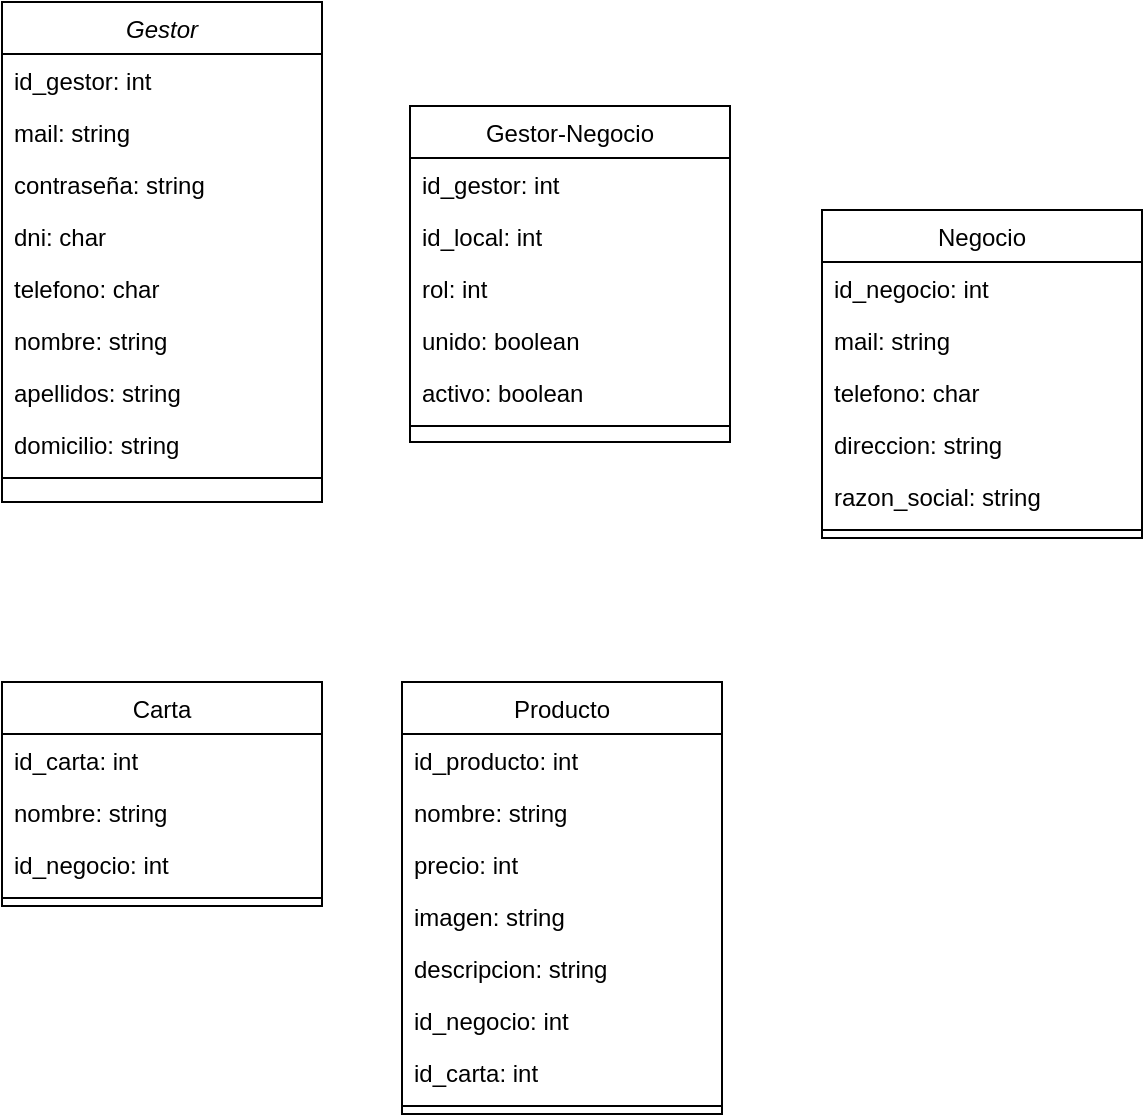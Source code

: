 <mxfile version="20.5.1" type="github" pages="2">
  <diagram id="C5RBs43oDa-KdzZeNtuy" name="Page-1">
    <mxGraphModel dx="528" dy="529" grid="1" gridSize="10" guides="1" tooltips="1" connect="1" arrows="1" fold="1" page="1" pageScale="1" pageWidth="827" pageHeight="1169" math="0" shadow="0">
      <root>
        <mxCell id="WIyWlLk6GJQsqaUBKTNV-0" />
        <mxCell id="WIyWlLk6GJQsqaUBKTNV-1" parent="WIyWlLk6GJQsqaUBKTNV-0" />
        <mxCell id="zkfFHV4jXpPFQw0GAbJ--0" value="Gestor" style="swimlane;fontStyle=2;align=center;verticalAlign=top;childLayout=stackLayout;horizontal=1;startSize=26;horizontalStack=0;resizeParent=1;resizeLast=0;collapsible=1;marginBottom=0;rounded=0;shadow=0;strokeWidth=1;" parent="WIyWlLk6GJQsqaUBKTNV-1" vertex="1">
          <mxGeometry x="130" y="20" width="160" height="250" as="geometry">
            <mxRectangle x="230" y="140" width="160" height="26" as="alternateBounds" />
          </mxGeometry>
        </mxCell>
        <mxCell id="zkfFHV4jXpPFQw0GAbJ--1" value="id_gestor: int" style="text;align=left;verticalAlign=top;spacingLeft=4;spacingRight=4;overflow=hidden;rotatable=0;points=[[0,0.5],[1,0.5]];portConstraint=eastwest;" parent="zkfFHV4jXpPFQw0GAbJ--0" vertex="1">
          <mxGeometry y="26" width="160" height="26" as="geometry" />
        </mxCell>
        <mxCell id="zkfFHV4jXpPFQw0GAbJ--2" value="mail: string" style="text;align=left;verticalAlign=top;spacingLeft=4;spacingRight=4;overflow=hidden;rotatable=0;points=[[0,0.5],[1,0.5]];portConstraint=eastwest;rounded=0;shadow=0;html=0;" parent="zkfFHV4jXpPFQw0GAbJ--0" vertex="1">
          <mxGeometry y="52" width="160" height="26" as="geometry" />
        </mxCell>
        <mxCell id="zkfFHV4jXpPFQw0GAbJ--3" value="contraseña: string" style="text;align=left;verticalAlign=top;spacingLeft=4;spacingRight=4;overflow=hidden;rotatable=0;points=[[0,0.5],[1,0.5]];portConstraint=eastwest;rounded=0;shadow=0;html=0;" parent="zkfFHV4jXpPFQw0GAbJ--0" vertex="1">
          <mxGeometry y="78" width="160" height="26" as="geometry" />
        </mxCell>
        <mxCell id="EHz_BCh6bOx0KX-dO0QY-0" value="dni: char" style="text;align=left;verticalAlign=top;spacingLeft=4;spacingRight=4;overflow=hidden;rotatable=0;points=[[0,0.5],[1,0.5]];portConstraint=eastwest;rounded=0;shadow=0;html=0;" parent="zkfFHV4jXpPFQw0GAbJ--0" vertex="1">
          <mxGeometry y="104" width="160" height="26" as="geometry" />
        </mxCell>
        <mxCell id="EHz_BCh6bOx0KX-dO0QY-1" value="telefono: char" style="text;align=left;verticalAlign=top;spacingLeft=4;spacingRight=4;overflow=hidden;rotatable=0;points=[[0,0.5],[1,0.5]];portConstraint=eastwest;rounded=0;shadow=0;html=0;" parent="zkfFHV4jXpPFQw0GAbJ--0" vertex="1">
          <mxGeometry y="130" width="160" height="26" as="geometry" />
        </mxCell>
        <mxCell id="EHz_BCh6bOx0KX-dO0QY-2" value="nombre: string" style="text;align=left;verticalAlign=top;spacingLeft=4;spacingRight=4;overflow=hidden;rotatable=0;points=[[0,0.5],[1,0.5]];portConstraint=eastwest;rounded=0;shadow=0;html=0;" parent="zkfFHV4jXpPFQw0GAbJ--0" vertex="1">
          <mxGeometry y="156" width="160" height="26" as="geometry" />
        </mxCell>
        <mxCell id="a2gXJoLD6Bzb9gHIO-nj-0" value="apellidos: string" style="text;align=left;verticalAlign=top;spacingLeft=4;spacingRight=4;overflow=hidden;rotatable=0;points=[[0,0.5],[1,0.5]];portConstraint=eastwest;rounded=0;shadow=0;html=0;" parent="zkfFHV4jXpPFQw0GAbJ--0" vertex="1">
          <mxGeometry y="182" width="160" height="26" as="geometry" />
        </mxCell>
        <mxCell id="EHz_BCh6bOx0KX-dO0QY-3" value="domicilio: string" style="text;align=left;verticalAlign=top;spacingLeft=4;spacingRight=4;overflow=hidden;rotatable=0;points=[[0,0.5],[1,0.5]];portConstraint=eastwest;rounded=0;shadow=0;html=0;" parent="zkfFHV4jXpPFQw0GAbJ--0" vertex="1">
          <mxGeometry y="208" width="160" height="26" as="geometry" />
        </mxCell>
        <mxCell id="zkfFHV4jXpPFQw0GAbJ--4" value="" style="line;html=1;strokeWidth=1;align=left;verticalAlign=middle;spacingTop=-1;spacingLeft=3;spacingRight=3;rotatable=0;labelPosition=right;points=[];portConstraint=eastwest;" parent="zkfFHV4jXpPFQw0GAbJ--0" vertex="1">
          <mxGeometry y="234" width="160" height="8" as="geometry" />
        </mxCell>
        <mxCell id="zkfFHV4jXpPFQw0GAbJ--6" value="Carta" style="swimlane;fontStyle=0;align=center;verticalAlign=top;childLayout=stackLayout;horizontal=1;startSize=26;horizontalStack=0;resizeParent=1;resizeLast=0;collapsible=1;marginBottom=0;rounded=0;shadow=0;strokeWidth=1;" parent="WIyWlLk6GJQsqaUBKTNV-1" vertex="1">
          <mxGeometry x="130" y="360" width="160" height="112" as="geometry">
            <mxRectangle x="130" y="380" width="160" height="26" as="alternateBounds" />
          </mxGeometry>
        </mxCell>
        <mxCell id="zkfFHV4jXpPFQw0GAbJ--7" value="id_carta: int" style="text;align=left;verticalAlign=top;spacingLeft=4;spacingRight=4;overflow=hidden;rotatable=0;points=[[0,0.5],[1,0.5]];portConstraint=eastwest;" parent="zkfFHV4jXpPFQw0GAbJ--6" vertex="1">
          <mxGeometry y="26" width="160" height="26" as="geometry" />
        </mxCell>
        <mxCell id="zkfFHV4jXpPFQw0GAbJ--8" value="nombre: string" style="text;align=left;verticalAlign=top;spacingLeft=4;spacingRight=4;overflow=hidden;rotatable=0;points=[[0,0.5],[1,0.5]];portConstraint=eastwest;rounded=0;shadow=0;html=0;" parent="zkfFHV4jXpPFQw0GAbJ--6" vertex="1">
          <mxGeometry y="52" width="160" height="26" as="geometry" />
        </mxCell>
        <mxCell id="a2gXJoLD6Bzb9gHIO-nj-10" value="id_negocio: int" style="text;align=left;verticalAlign=top;spacingLeft=4;spacingRight=4;overflow=hidden;rotatable=0;points=[[0,0.5],[1,0.5]];portConstraint=eastwest;rounded=0;shadow=0;html=0;" parent="zkfFHV4jXpPFQw0GAbJ--6" vertex="1">
          <mxGeometry y="78" width="160" height="26" as="geometry" />
        </mxCell>
        <mxCell id="zkfFHV4jXpPFQw0GAbJ--9" value="" style="line;html=1;strokeWidth=1;align=left;verticalAlign=middle;spacingTop=-1;spacingLeft=3;spacingRight=3;rotatable=0;labelPosition=right;points=[];portConstraint=eastwest;" parent="zkfFHV4jXpPFQw0GAbJ--6" vertex="1">
          <mxGeometry y="104" width="160" height="8" as="geometry" />
        </mxCell>
        <mxCell id="zkfFHV4jXpPFQw0GAbJ--13" value="Negocio" style="swimlane;fontStyle=0;align=center;verticalAlign=top;childLayout=stackLayout;horizontal=1;startSize=26;horizontalStack=0;resizeParent=1;resizeLast=0;collapsible=1;marginBottom=0;rounded=0;shadow=0;strokeWidth=1;" parent="WIyWlLk6GJQsqaUBKTNV-1" vertex="1">
          <mxGeometry x="540" y="124" width="160" height="164" as="geometry">
            <mxRectangle x="340" y="380" width="170" height="26" as="alternateBounds" />
          </mxGeometry>
        </mxCell>
        <mxCell id="EHz_BCh6bOx0KX-dO0QY-6" value="id_negocio: int" style="text;align=left;verticalAlign=top;spacingLeft=4;spacingRight=4;overflow=hidden;rotatable=0;points=[[0,0.5],[1,0.5]];portConstraint=eastwest;" parent="zkfFHV4jXpPFQw0GAbJ--13" vertex="1">
          <mxGeometry y="26" width="160" height="26" as="geometry" />
        </mxCell>
        <mxCell id="zkfFHV4jXpPFQw0GAbJ--14" value="mail: string" style="text;align=left;verticalAlign=top;spacingLeft=4;spacingRight=4;overflow=hidden;rotatable=0;points=[[0,0.5],[1,0.5]];portConstraint=eastwest;" parent="zkfFHV4jXpPFQw0GAbJ--13" vertex="1">
          <mxGeometry y="52" width="160" height="26" as="geometry" />
        </mxCell>
        <mxCell id="EHz_BCh6bOx0KX-dO0QY-5" value="telefono: char" style="text;align=left;verticalAlign=top;spacingLeft=4;spacingRight=4;overflow=hidden;rotatable=0;points=[[0,0.5],[1,0.5]];portConstraint=eastwest;" parent="zkfFHV4jXpPFQw0GAbJ--13" vertex="1">
          <mxGeometry y="78" width="160" height="26" as="geometry" />
        </mxCell>
        <mxCell id="a2gXJoLD6Bzb9gHIO-nj-15" value="direccion: string" style="text;align=left;verticalAlign=top;spacingLeft=4;spacingRight=4;overflow=hidden;rotatable=0;points=[[0,0.5],[1,0.5]];portConstraint=eastwest;" parent="zkfFHV4jXpPFQw0GAbJ--13" vertex="1">
          <mxGeometry y="104" width="160" height="26" as="geometry" />
        </mxCell>
        <mxCell id="a2gXJoLD6Bzb9gHIO-nj-16" value="razon_social: string" style="text;align=left;verticalAlign=top;spacingLeft=4;spacingRight=4;overflow=hidden;rotatable=0;points=[[0,0.5],[1,0.5]];portConstraint=eastwest;" parent="zkfFHV4jXpPFQw0GAbJ--13" vertex="1">
          <mxGeometry y="130" width="160" height="26" as="geometry" />
        </mxCell>
        <mxCell id="zkfFHV4jXpPFQw0GAbJ--15" value="" style="line;html=1;strokeWidth=1;align=left;verticalAlign=middle;spacingTop=-1;spacingLeft=3;spacingRight=3;rotatable=0;labelPosition=right;points=[];portConstraint=eastwest;" parent="zkfFHV4jXpPFQw0GAbJ--13" vertex="1">
          <mxGeometry y="156" width="160" height="8" as="geometry" />
        </mxCell>
        <mxCell id="zkfFHV4jXpPFQw0GAbJ--17" value="Gestor-Negocio" style="swimlane;fontStyle=0;align=center;verticalAlign=top;childLayout=stackLayout;horizontal=1;startSize=26;horizontalStack=0;resizeParent=1;resizeLast=0;collapsible=1;marginBottom=0;rounded=0;shadow=0;strokeWidth=1;" parent="WIyWlLk6GJQsqaUBKTNV-1" vertex="1">
          <mxGeometry x="334" y="72" width="160" height="168" as="geometry">
            <mxRectangle x="550" y="140" width="160" height="26" as="alternateBounds" />
          </mxGeometry>
        </mxCell>
        <mxCell id="zkfFHV4jXpPFQw0GAbJ--18" value="id_gestor: int" style="text;align=left;verticalAlign=top;spacingLeft=4;spacingRight=4;overflow=hidden;rotatable=0;points=[[0,0.5],[1,0.5]];portConstraint=eastwest;" parent="zkfFHV4jXpPFQw0GAbJ--17" vertex="1">
          <mxGeometry y="26" width="160" height="26" as="geometry" />
        </mxCell>
        <mxCell id="zkfFHV4jXpPFQw0GAbJ--19" value="id_local: int" style="text;align=left;verticalAlign=top;spacingLeft=4;spacingRight=4;overflow=hidden;rotatable=0;points=[[0,0.5],[1,0.5]];portConstraint=eastwest;rounded=0;shadow=0;html=0;" parent="zkfFHV4jXpPFQw0GAbJ--17" vertex="1">
          <mxGeometry y="52" width="160" height="26" as="geometry" />
        </mxCell>
        <mxCell id="zkfFHV4jXpPFQw0GAbJ--20" value="rol: int" style="text;align=left;verticalAlign=top;spacingLeft=4;spacingRight=4;overflow=hidden;rotatable=0;points=[[0,0.5],[1,0.5]];portConstraint=eastwest;rounded=0;shadow=0;html=0;" parent="zkfFHV4jXpPFQw0GAbJ--17" vertex="1">
          <mxGeometry y="78" width="160" height="26" as="geometry" />
        </mxCell>
        <mxCell id="zkfFHV4jXpPFQw0GAbJ--21" value="unido: boolean" style="text;align=left;verticalAlign=top;spacingLeft=4;spacingRight=4;overflow=hidden;rotatable=0;points=[[0,0.5],[1,0.5]];portConstraint=eastwest;rounded=0;shadow=0;html=0;" parent="zkfFHV4jXpPFQw0GAbJ--17" vertex="1">
          <mxGeometry y="104" width="160" height="26" as="geometry" />
        </mxCell>
        <mxCell id="EHz_BCh6bOx0KX-dO0QY-8" value="activo: boolean" style="text;align=left;verticalAlign=top;spacingLeft=4;spacingRight=4;overflow=hidden;rotatable=0;points=[[0,0.5],[1,0.5]];portConstraint=eastwest;rounded=0;shadow=0;html=0;" parent="zkfFHV4jXpPFQw0GAbJ--17" vertex="1">
          <mxGeometry y="130" width="160" height="26" as="geometry" />
        </mxCell>
        <mxCell id="zkfFHV4jXpPFQw0GAbJ--23" value="" style="line;html=1;strokeWidth=1;align=left;verticalAlign=middle;spacingTop=-1;spacingLeft=3;spacingRight=3;rotatable=0;labelPosition=right;points=[];portConstraint=eastwest;" parent="zkfFHV4jXpPFQw0GAbJ--17" vertex="1">
          <mxGeometry y="156" width="160" height="8" as="geometry" />
        </mxCell>
        <mxCell id="a2gXJoLD6Bzb9gHIO-nj-1" value="Producto" style="swimlane;fontStyle=0;align=center;verticalAlign=top;childLayout=stackLayout;horizontal=1;startSize=26;horizontalStack=0;resizeParent=1;resizeLast=0;collapsible=1;marginBottom=0;rounded=0;shadow=0;strokeWidth=1;" parent="WIyWlLk6GJQsqaUBKTNV-1" vertex="1">
          <mxGeometry x="330" y="360" width="160" height="216" as="geometry">
            <mxRectangle x="130" y="380" width="160" height="26" as="alternateBounds" />
          </mxGeometry>
        </mxCell>
        <mxCell id="a2gXJoLD6Bzb9gHIO-nj-2" value="id_producto: int" style="text;align=left;verticalAlign=top;spacingLeft=4;spacingRight=4;overflow=hidden;rotatable=0;points=[[0,0.5],[1,0.5]];portConstraint=eastwest;" parent="a2gXJoLD6Bzb9gHIO-nj-1" vertex="1">
          <mxGeometry y="26" width="160" height="26" as="geometry" />
        </mxCell>
        <mxCell id="a2gXJoLD6Bzb9gHIO-nj-3" value="nombre: string" style="text;align=left;verticalAlign=top;spacingLeft=4;spacingRight=4;overflow=hidden;rotatable=0;points=[[0,0.5],[1,0.5]];portConstraint=eastwest;rounded=0;shadow=0;html=0;" parent="a2gXJoLD6Bzb9gHIO-nj-1" vertex="1">
          <mxGeometry y="52" width="160" height="26" as="geometry" />
        </mxCell>
        <mxCell id="a2gXJoLD6Bzb9gHIO-nj-8" value="precio: int" style="text;align=left;verticalAlign=top;spacingLeft=4;spacingRight=4;overflow=hidden;rotatable=0;points=[[0,0.5],[1,0.5]];portConstraint=eastwest;rounded=0;shadow=0;html=0;" parent="a2gXJoLD6Bzb9gHIO-nj-1" vertex="1">
          <mxGeometry y="78" width="160" height="26" as="geometry" />
        </mxCell>
        <mxCell id="a2gXJoLD6Bzb9gHIO-nj-11" value="imagen: string" style="text;align=left;verticalAlign=top;spacingLeft=4;spacingRight=4;overflow=hidden;rotatable=0;points=[[0,0.5],[1,0.5]];portConstraint=eastwest;rounded=0;shadow=0;html=0;" parent="a2gXJoLD6Bzb9gHIO-nj-1" vertex="1">
          <mxGeometry y="104" width="160" height="26" as="geometry" />
        </mxCell>
        <mxCell id="a2gXJoLD6Bzb9gHIO-nj-12" value="descripcion: string" style="text;align=left;verticalAlign=top;spacingLeft=4;spacingRight=4;overflow=hidden;rotatable=0;points=[[0,0.5],[1,0.5]];portConstraint=eastwest;rounded=0;shadow=0;html=0;" parent="a2gXJoLD6Bzb9gHIO-nj-1" vertex="1">
          <mxGeometry y="130" width="160" height="26" as="geometry" />
        </mxCell>
        <mxCell id="a2gXJoLD6Bzb9gHIO-nj-7" value="id_negocio: int" style="text;align=left;verticalAlign=top;spacingLeft=4;spacingRight=4;overflow=hidden;rotatable=0;points=[[0,0.5],[1,0.5]];portConstraint=eastwest;rounded=0;shadow=0;html=0;" parent="a2gXJoLD6Bzb9gHIO-nj-1" vertex="1">
          <mxGeometry y="156" width="160" height="26" as="geometry" />
        </mxCell>
        <mxCell id="a2gXJoLD6Bzb9gHIO-nj-9" value="id_carta: int" style="text;align=left;verticalAlign=top;spacingLeft=4;spacingRight=4;overflow=hidden;rotatable=0;points=[[0,0.5],[1,0.5]];portConstraint=eastwest;rounded=0;shadow=0;html=0;" parent="a2gXJoLD6Bzb9gHIO-nj-1" vertex="1">
          <mxGeometry y="182" width="160" height="26" as="geometry" />
        </mxCell>
        <mxCell id="a2gXJoLD6Bzb9gHIO-nj-4" value="" style="line;html=1;strokeWidth=1;align=left;verticalAlign=middle;spacingTop=-1;spacingLeft=3;spacingRight=3;rotatable=0;labelPosition=right;points=[];portConstraint=eastwest;" parent="a2gXJoLD6Bzb9gHIO-nj-1" vertex="1">
          <mxGeometry y="208" width="160" height="8" as="geometry" />
        </mxCell>
      </root>
    </mxGraphModel>
  </diagram>
  <diagram name="diagrama-clases" id="8UljykzUixHWccmLOjHV">
    <mxGraphModel dx="2029" dy="980" grid="1" gridSize="10" guides="1" tooltips="1" connect="1" arrows="1" fold="1" page="1" pageScale="1" pageWidth="827" pageHeight="1169" math="0" shadow="0">
      <root>
        <mxCell id="aHF_wxy-nfuQHQiyWYiB-0" />
        <mxCell id="aHF_wxy-nfuQHQiyWYiB-1" parent="aHF_wxy-nfuQHQiyWYiB-0" />
        <mxCell id="aHF_wxy-nfuQHQiyWYiB-2" value="Gestor" style="swimlane;fontStyle=0;align=center;verticalAlign=top;childLayout=stackLayout;horizontal=1;startSize=26;horizontalStack=0;resizeParent=1;resizeLast=0;collapsible=1;marginBottom=0;rounded=0;shadow=0;strokeWidth=1;" vertex="1" parent="aHF_wxy-nfuQHQiyWYiB-1">
          <mxGeometry x="149" y="140" width="160" height="250" as="geometry">
            <mxRectangle x="230" y="140" width="160" height="26" as="alternateBounds" />
          </mxGeometry>
        </mxCell>
        <mxCell id="aHF_wxy-nfuQHQiyWYiB-3" value="id_gestor: int" style="text;align=left;verticalAlign=top;spacingLeft=4;spacingRight=4;overflow=hidden;rotatable=0;points=[[0,0.5],[1,0.5]];portConstraint=eastwest;" vertex="1" parent="aHF_wxy-nfuQHQiyWYiB-2">
          <mxGeometry y="26" width="160" height="26" as="geometry" />
        </mxCell>
        <mxCell id="aHF_wxy-nfuQHQiyWYiB-4" value="mail: string" style="text;align=left;verticalAlign=top;spacingLeft=4;spacingRight=4;overflow=hidden;rotatable=0;points=[[0,0.5],[1,0.5]];portConstraint=eastwest;rounded=0;shadow=0;html=0;" vertex="1" parent="aHF_wxy-nfuQHQiyWYiB-2">
          <mxGeometry y="52" width="160" height="26" as="geometry" />
        </mxCell>
        <mxCell id="aHF_wxy-nfuQHQiyWYiB-5" value="contraseña: string" style="text;align=left;verticalAlign=top;spacingLeft=4;spacingRight=4;overflow=hidden;rotatable=0;points=[[0,0.5],[1,0.5]];portConstraint=eastwest;rounded=0;shadow=0;html=0;" vertex="1" parent="aHF_wxy-nfuQHQiyWYiB-2">
          <mxGeometry y="78" width="160" height="26" as="geometry" />
        </mxCell>
        <mxCell id="aHF_wxy-nfuQHQiyWYiB-6" value="dni-cif: char" style="text;align=left;verticalAlign=top;spacingLeft=4;spacingRight=4;overflow=hidden;rotatable=0;points=[[0,0.5],[1,0.5]];portConstraint=eastwest;rounded=0;shadow=0;html=0;" vertex="1" parent="aHF_wxy-nfuQHQiyWYiB-2">
          <mxGeometry y="104" width="160" height="26" as="geometry" />
        </mxCell>
        <mxCell id="aHF_wxy-nfuQHQiyWYiB-7" value="telefono: char" style="text;align=left;verticalAlign=top;spacingLeft=4;spacingRight=4;overflow=hidden;rotatable=0;points=[[0,0.5],[1,0.5]];portConstraint=eastwest;rounded=0;shadow=0;html=0;" vertex="1" parent="aHF_wxy-nfuQHQiyWYiB-2">
          <mxGeometry y="130" width="160" height="26" as="geometry" />
        </mxCell>
        <mxCell id="aHF_wxy-nfuQHQiyWYiB-8" value="nombre: string" style="text;align=left;verticalAlign=top;spacingLeft=4;spacingRight=4;overflow=hidden;rotatable=0;points=[[0,0.5],[1,0.5]];portConstraint=eastwest;rounded=0;shadow=0;html=0;" vertex="1" parent="aHF_wxy-nfuQHQiyWYiB-2">
          <mxGeometry y="156" width="160" height="26" as="geometry" />
        </mxCell>
        <mxCell id="aHF_wxy-nfuQHQiyWYiB-9" value="apellidos: string" style="text;align=left;verticalAlign=top;spacingLeft=4;spacingRight=4;overflow=hidden;rotatable=0;points=[[0,0.5],[1,0.5]];portConstraint=eastwest;rounded=0;shadow=0;html=0;" vertex="1" parent="aHF_wxy-nfuQHQiyWYiB-2">
          <mxGeometry y="182" width="160" height="26" as="geometry" />
        </mxCell>
        <mxCell id="aHF_wxy-nfuQHQiyWYiB-10" value="domicilio: string" style="text;align=left;verticalAlign=top;spacingLeft=4;spacingRight=4;overflow=hidden;rotatable=0;points=[[0,0.5],[1,0.5]];portConstraint=eastwest;rounded=0;shadow=0;html=0;" vertex="1" parent="aHF_wxy-nfuQHQiyWYiB-2">
          <mxGeometry y="208" width="160" height="26" as="geometry" />
        </mxCell>
        <mxCell id="aHF_wxy-nfuQHQiyWYiB-11" value="" style="line;html=1;strokeWidth=1;align=left;verticalAlign=middle;spacingTop=-1;spacingLeft=3;spacingRight=3;rotatable=0;labelPosition=right;points=[];portConstraint=eastwest;" vertex="1" parent="aHF_wxy-nfuQHQiyWYiB-2">
          <mxGeometry y="234" width="160" height="8" as="geometry" />
        </mxCell>
        <mxCell id="aHF_wxy-nfuQHQiyWYiB-12" value="Carrito" style="swimlane;fontStyle=0;align=center;verticalAlign=top;childLayout=stackLayout;horizontal=1;startSize=26;horizontalStack=0;resizeParent=1;resizeLast=0;collapsible=1;marginBottom=0;rounded=0;shadow=0;strokeWidth=1;" vertex="1" parent="aHF_wxy-nfuQHQiyWYiB-1">
          <mxGeometry x="519" y="900" width="160" height="112" as="geometry">
            <mxRectangle x="130" y="380" width="160" height="26" as="alternateBounds" />
          </mxGeometry>
        </mxCell>
        <mxCell id="aHF_wxy-nfuQHQiyWYiB-13" value="id_carrito: int" style="text;align=left;verticalAlign=top;spacingLeft=4;spacingRight=4;overflow=hidden;rotatable=0;points=[[0,0.5],[1,0.5]];portConstraint=eastwest;" vertex="1" parent="aHF_wxy-nfuQHQiyWYiB-12">
          <mxGeometry y="26" width="160" height="26" as="geometry" />
        </mxCell>
        <mxCell id="aHF_wxy-nfuQHQiyWYiB-14" value="fecha: date" style="text;align=left;verticalAlign=top;spacingLeft=4;spacingRight=4;overflow=hidden;rotatable=0;points=[[0,0.5],[1,0.5]];portConstraint=eastwest;rounded=0;shadow=0;html=0;" vertex="1" parent="aHF_wxy-nfuQHQiyWYiB-12">
          <mxGeometry y="52" width="160" height="26" as="geometry" />
        </mxCell>
        <mxCell id="aHF_wxy-nfuQHQiyWYiB-15" value="total: int" style="text;align=left;verticalAlign=top;spacingLeft=4;spacingRight=4;overflow=hidden;rotatable=0;points=[[0,0.5],[1,0.5]];portConstraint=eastwest;rounded=0;shadow=0;html=0;" vertex="1" parent="aHF_wxy-nfuQHQiyWYiB-12">
          <mxGeometry y="78" width="160" height="26" as="geometry" />
        </mxCell>
        <mxCell id="aHF_wxy-nfuQHQiyWYiB-16" value="" style="line;html=1;strokeWidth=1;align=left;verticalAlign=middle;spacingTop=-1;spacingLeft=3;spacingRight=3;rotatable=0;labelPosition=right;points=[];portConstraint=eastwest;" vertex="1" parent="aHF_wxy-nfuQHQiyWYiB-12">
          <mxGeometry y="104" width="160" height="8" as="geometry" />
        </mxCell>
        <mxCell id="Yuu7rtm7SMGkqWXoD4h9-18" style="edgeStyle=orthogonalEdgeStyle;rounded=0;orthogonalLoop=1;jettySize=auto;html=1;entryX=0.5;entryY=0;entryDx=0;entryDy=0;strokeWidth=1;endArrow=diamond;endFill=0;endSize=12;" edge="1" parent="aHF_wxy-nfuQHQiyWYiB-1" source="aHF_wxy-nfuQHQiyWYiB-17" target="aHF_wxy-nfuQHQiyWYiB-31">
          <mxGeometry relative="1" as="geometry" />
        </mxCell>
        <mxCell id="aHF_wxy-nfuQHQiyWYiB-17" value="Negocio" style="swimlane;fontStyle=0;align=center;verticalAlign=top;childLayout=stackLayout;horizontal=1;startSize=26;horizontalStack=0;resizeParent=1;resizeLast=0;collapsible=1;marginBottom=0;rounded=0;shadow=0;strokeWidth=1;" vertex="1" parent="aHF_wxy-nfuQHQiyWYiB-1">
          <mxGeometry x="519" y="140" width="160" height="164" as="geometry">
            <mxRectangle x="340" y="380" width="170" height="26" as="alternateBounds" />
          </mxGeometry>
        </mxCell>
        <mxCell id="aHF_wxy-nfuQHQiyWYiB-18" value="id_negocio: int" style="text;align=left;verticalAlign=top;spacingLeft=4;spacingRight=4;overflow=hidden;rotatable=0;points=[[0,0.5],[1,0.5]];portConstraint=eastwest;" vertex="1" parent="aHF_wxy-nfuQHQiyWYiB-17">
          <mxGeometry y="26" width="160" height="26" as="geometry" />
        </mxCell>
        <mxCell id="aHF_wxy-nfuQHQiyWYiB-19" value="mail: string" style="text;align=left;verticalAlign=top;spacingLeft=4;spacingRight=4;overflow=hidden;rotatable=0;points=[[0,0.5],[1,0.5]];portConstraint=eastwest;" vertex="1" parent="aHF_wxy-nfuQHQiyWYiB-17">
          <mxGeometry y="52" width="160" height="26" as="geometry" />
        </mxCell>
        <mxCell id="aHF_wxy-nfuQHQiyWYiB-20" value="telefono: char" style="text;align=left;verticalAlign=top;spacingLeft=4;spacingRight=4;overflow=hidden;rotatable=0;points=[[0,0.5],[1,0.5]];portConstraint=eastwest;" vertex="1" parent="aHF_wxy-nfuQHQiyWYiB-17">
          <mxGeometry y="78" width="160" height="26" as="geometry" />
        </mxCell>
        <mxCell id="aHF_wxy-nfuQHQiyWYiB-21" value="direccion: string" style="text;align=left;verticalAlign=top;spacingLeft=4;spacingRight=4;overflow=hidden;rotatable=0;points=[[0,0.5],[1,0.5]];portConstraint=eastwest;" vertex="1" parent="aHF_wxy-nfuQHQiyWYiB-17">
          <mxGeometry y="104" width="160" height="26" as="geometry" />
        </mxCell>
        <mxCell id="aHF_wxy-nfuQHQiyWYiB-22" value="razon_social: string" style="text;align=left;verticalAlign=top;spacingLeft=4;spacingRight=4;overflow=hidden;rotatable=0;points=[[0,0.5],[1,0.5]];portConstraint=eastwest;" vertex="1" parent="aHF_wxy-nfuQHQiyWYiB-17">
          <mxGeometry y="130" width="160" height="26" as="geometry" />
        </mxCell>
        <mxCell id="aHF_wxy-nfuQHQiyWYiB-23" value="" style="line;html=1;strokeWidth=1;align=left;verticalAlign=middle;spacingTop=-1;spacingLeft=3;spacingRight=3;rotatable=0;labelPosition=right;points=[];portConstraint=eastwest;" vertex="1" parent="aHF_wxy-nfuQHQiyWYiB-17">
          <mxGeometry y="156" width="160" height="8" as="geometry" />
        </mxCell>
        <mxCell id="Yuu7rtm7SMGkqWXoD4h9-24" style="edgeStyle=orthogonalEdgeStyle;rounded=0;orthogonalLoop=1;jettySize=auto;html=1;entryX=0.5;entryY=0;entryDx=0;entryDy=0;strokeWidth=1;startArrow=none;startFill=0;endArrow=none;endFill=0;startSize=12;endSize=12;" edge="1" parent="aHF_wxy-nfuQHQiyWYiB-1" source="aHF_wxy-nfuQHQiyWYiB-31" target="aHF_wxy-nfuQHQiyWYiB-12">
          <mxGeometry relative="1" as="geometry" />
        </mxCell>
        <mxCell id="Yuu7rtm7SMGkqWXoD4h9-25" style="edgeStyle=orthogonalEdgeStyle;rounded=0;orthogonalLoop=1;jettySize=auto;html=1;entryX=1.008;entryY=-0.085;entryDx=0;entryDy=0;entryPerimeter=0;strokeWidth=1;startArrow=none;startFill=0;endArrow=none;endFill=0;startSize=12;endSize=12;" edge="1" parent="aHF_wxy-nfuQHQiyWYiB-1" source="aHF_wxy-nfuQHQiyWYiB-31" target="Yuu7rtm7SMGkqWXoD4h9-4">
          <mxGeometry relative="1" as="geometry" />
        </mxCell>
        <mxCell id="aHF_wxy-nfuQHQiyWYiB-31" value="Producto" style="swimlane;fontStyle=0;align=center;verticalAlign=top;childLayout=stackLayout;horizontal=1;startSize=26;horizontalStack=0;resizeParent=1;resizeLast=0;collapsible=1;marginBottom=0;rounded=0;shadow=0;strokeWidth=1;" vertex="1" parent="aHF_wxy-nfuQHQiyWYiB-1">
          <mxGeometry x="519" y="480" width="160" height="170" as="geometry">
            <mxRectangle x="130" y="380" width="160" height="26" as="alternateBounds" />
          </mxGeometry>
        </mxCell>
        <mxCell id="aHF_wxy-nfuQHQiyWYiB-32" value="id_producto: int" style="text;align=left;verticalAlign=top;spacingLeft=4;spacingRight=4;overflow=hidden;rotatable=0;points=[[0,0.5],[1,0.5]];portConstraint=eastwest;" vertex="1" parent="aHF_wxy-nfuQHQiyWYiB-31">
          <mxGeometry y="26" width="160" height="26" as="geometry" />
        </mxCell>
        <mxCell id="aHF_wxy-nfuQHQiyWYiB-33" value="nombre: string" style="text;align=left;verticalAlign=top;spacingLeft=4;spacingRight=4;overflow=hidden;rotatable=0;points=[[0,0.5],[1,0.5]];portConstraint=eastwest;rounded=0;shadow=0;html=0;" vertex="1" parent="aHF_wxy-nfuQHQiyWYiB-31">
          <mxGeometry y="52" width="160" height="26" as="geometry" />
        </mxCell>
        <mxCell id="aHF_wxy-nfuQHQiyWYiB-34" value="precio: int" style="text;align=left;verticalAlign=top;spacingLeft=4;spacingRight=4;overflow=hidden;rotatable=0;points=[[0,0.5],[1,0.5]];portConstraint=eastwest;rounded=0;shadow=0;html=0;" vertex="1" parent="aHF_wxy-nfuQHQiyWYiB-31">
          <mxGeometry y="78" width="160" height="26" as="geometry" />
        </mxCell>
        <mxCell id="aHF_wxy-nfuQHQiyWYiB-35" value="imagen: string" style="text;align=left;verticalAlign=top;spacingLeft=4;spacingRight=4;overflow=hidden;rotatable=0;points=[[0,0.5],[1,0.5]];portConstraint=eastwest;rounded=0;shadow=0;html=0;" vertex="1" parent="aHF_wxy-nfuQHQiyWYiB-31">
          <mxGeometry y="104" width="160" height="26" as="geometry" />
        </mxCell>
        <mxCell id="aHF_wxy-nfuQHQiyWYiB-36" value="descripcion: string" style="text;align=left;verticalAlign=top;spacingLeft=4;spacingRight=4;overflow=hidden;rotatable=0;points=[[0,0.5],[1,0.5]];portConstraint=eastwest;rounded=0;shadow=0;html=0;" vertex="1" parent="aHF_wxy-nfuQHQiyWYiB-31">
          <mxGeometry y="130" width="160" height="26" as="geometry" />
        </mxCell>
        <mxCell id="aHF_wxy-nfuQHQiyWYiB-39" value="" style="line;html=1;strokeWidth=1;align=left;verticalAlign=middle;spacingTop=-1;spacingLeft=3;spacingRight=3;rotatable=0;labelPosition=right;points=[];portConstraint=eastwest;" vertex="1" parent="aHF_wxy-nfuQHQiyWYiB-31">
          <mxGeometry y="156" width="160" height="8" as="geometry" />
        </mxCell>
        <mxCell id="Yuu7rtm7SMGkqWXoD4h9-0" value="Categoría" style="swimlane;fontStyle=0;align=center;verticalAlign=top;childLayout=stackLayout;horizontal=1;startSize=26;horizontalStack=0;resizeParent=1;resizeLast=0;collapsible=1;marginBottom=0;rounded=0;shadow=0;strokeWidth=1;" vertex="1" parent="aHF_wxy-nfuQHQiyWYiB-1">
          <mxGeometry x="149" y="440" width="160" height="120" as="geometry">
            <mxRectangle x="130" y="380" width="160" height="26" as="alternateBounds" />
          </mxGeometry>
        </mxCell>
        <mxCell id="Yuu7rtm7SMGkqWXoD4h9-1" value="id_categoria: int" style="text;align=left;verticalAlign=top;spacingLeft=4;spacingRight=4;overflow=hidden;rotatable=0;points=[[0,0.5],[1,0.5]];portConstraint=eastwest;" vertex="1" parent="Yuu7rtm7SMGkqWXoD4h9-0">
          <mxGeometry y="26" width="160" height="26" as="geometry" />
        </mxCell>
        <mxCell id="Yuu7rtm7SMGkqWXoD4h9-2" value="nombre: string" style="text;align=left;verticalAlign=top;spacingLeft=4;spacingRight=4;overflow=hidden;rotatable=0;points=[[0,0.5],[1,0.5]];portConstraint=eastwest;rounded=0;shadow=0;html=0;" vertex="1" parent="Yuu7rtm7SMGkqWXoD4h9-0">
          <mxGeometry y="52" width="160" height="26" as="geometry" />
        </mxCell>
        <mxCell id="Yuu7rtm7SMGkqWXoD4h9-4" value="imagen: string" style="text;align=left;verticalAlign=top;spacingLeft=4;spacingRight=4;overflow=hidden;rotatable=0;points=[[0,0.5],[1,0.5]];portConstraint=eastwest;rounded=0;shadow=0;html=0;" vertex="1" parent="Yuu7rtm7SMGkqWXoD4h9-0">
          <mxGeometry y="78" width="160" height="26" as="geometry" />
        </mxCell>
        <mxCell id="Yuu7rtm7SMGkqWXoD4h9-6" value="" style="line;html=1;strokeWidth=1;align=left;verticalAlign=middle;spacingTop=-1;spacingLeft=3;spacingRight=3;rotatable=0;labelPosition=right;points=[];portConstraint=eastwest;" vertex="1" parent="Yuu7rtm7SMGkqWXoD4h9-0">
          <mxGeometry y="104" width="160" height="8" as="geometry" />
        </mxCell>
        <mxCell id="Yuu7rtm7SMGkqWXoD4h9-7" value="Etiqueta" style="swimlane;fontStyle=0;align=center;verticalAlign=top;childLayout=stackLayout;horizontal=1;startSize=26;horizontalStack=0;resizeParent=1;resizeLast=0;collapsible=1;marginBottom=0;rounded=0;shadow=0;strokeWidth=1;" vertex="1" parent="aHF_wxy-nfuQHQiyWYiB-1">
          <mxGeometry x="149" y="600" width="160" height="120" as="geometry">
            <mxRectangle x="130" y="380" width="160" height="26" as="alternateBounds" />
          </mxGeometry>
        </mxCell>
        <mxCell id="Yuu7rtm7SMGkqWXoD4h9-8" value="id_etiqueta: int" style="text;align=left;verticalAlign=top;spacingLeft=4;spacingRight=4;overflow=hidden;rotatable=0;points=[[0,0.5],[1,0.5]];portConstraint=eastwest;" vertex="1" parent="Yuu7rtm7SMGkqWXoD4h9-7">
          <mxGeometry y="26" width="160" height="26" as="geometry" />
        </mxCell>
        <mxCell id="Yuu7rtm7SMGkqWXoD4h9-9" value="nombre: string" style="text;align=left;verticalAlign=top;spacingLeft=4;spacingRight=4;overflow=hidden;rotatable=0;points=[[0,0.5],[1,0.5]];portConstraint=eastwest;rounded=0;shadow=0;html=0;" vertex="1" parent="Yuu7rtm7SMGkqWXoD4h9-7">
          <mxGeometry y="52" width="160" height="26" as="geometry" />
        </mxCell>
        <mxCell id="Yuu7rtm7SMGkqWXoD4h9-10" value="alergenico: boolean" style="text;align=left;verticalAlign=top;spacingLeft=4;spacingRight=4;overflow=hidden;rotatable=0;points=[[0,0.5],[1,0.5]];portConstraint=eastwest;rounded=0;shadow=0;html=0;" vertex="1" parent="Yuu7rtm7SMGkqWXoD4h9-7">
          <mxGeometry y="78" width="160" height="26" as="geometry" />
        </mxCell>
        <mxCell id="Yuu7rtm7SMGkqWXoD4h9-11" value="" style="line;html=1;strokeWidth=1;align=left;verticalAlign=middle;spacingTop=-1;spacingLeft=3;spacingRight=3;rotatable=0;labelPosition=right;points=[];portConstraint=eastwest;" vertex="1" parent="Yuu7rtm7SMGkqWXoD4h9-7">
          <mxGeometry y="104" width="160" height="8" as="geometry" />
        </mxCell>
        <mxCell id="Yuu7rtm7SMGkqWXoD4h9-23" style="edgeStyle=orthogonalEdgeStyle;rounded=0;orthogonalLoop=1;jettySize=auto;html=1;strokeWidth=1;endArrow=none;endFill=0;endSize=12;startArrow=diamond;startFill=1;startSize=12;" edge="1" parent="aHF_wxy-nfuQHQiyWYiB-1" source="Yuu7rtm7SMGkqWXoD4h9-12">
          <mxGeometry relative="1" as="geometry">
            <mxPoint x="599" y="846" as="targetPoint" />
          </mxGeometry>
        </mxCell>
        <mxCell id="Yuu7rtm7SMGkqWXoD4h9-12" value="LineaPedido" style="swimlane;fontStyle=0;align=center;verticalAlign=top;childLayout=stackLayout;horizontal=1;startSize=26;horizontalStack=0;resizeParent=1;resizeLast=0;collapsible=1;marginBottom=0;rounded=0;shadow=0;strokeWidth=1;" vertex="1" parent="aHF_wxy-nfuQHQiyWYiB-1">
          <mxGeometry x="259" y="790" width="160" height="112" as="geometry">
            <mxRectangle x="130" y="380" width="160" height="26" as="alternateBounds" />
          </mxGeometry>
        </mxCell>
        <mxCell id="Yuu7rtm7SMGkqWXoD4h9-13" value="id_linea: int" style="text;align=left;verticalAlign=top;spacingLeft=4;spacingRight=4;overflow=hidden;rotatable=0;points=[[0,0.5],[1,0.5]];portConstraint=eastwest;" vertex="1" parent="Yuu7rtm7SMGkqWXoD4h9-12">
          <mxGeometry y="26" width="160" height="26" as="geometry" />
        </mxCell>
        <mxCell id="Yuu7rtm7SMGkqWXoD4h9-14" value="cantidad: int" style="text;align=left;verticalAlign=top;spacingLeft=4;spacingRight=4;overflow=hidden;rotatable=0;points=[[0,0.5],[1,0.5]];portConstraint=eastwest;rounded=0;shadow=0;html=0;" vertex="1" parent="Yuu7rtm7SMGkqWXoD4h9-12">
          <mxGeometry y="52" width="160" height="26" as="geometry" />
        </mxCell>
        <mxCell id="Yuu7rtm7SMGkqWXoD4h9-15" value="precio: int" style="text;align=left;verticalAlign=top;spacingLeft=4;spacingRight=4;overflow=hidden;rotatable=0;points=[[0,0.5],[1,0.5]];portConstraint=eastwest;rounded=0;shadow=0;html=0;" vertex="1" parent="Yuu7rtm7SMGkqWXoD4h9-12">
          <mxGeometry y="78" width="160" height="26" as="geometry" />
        </mxCell>
        <mxCell id="Yuu7rtm7SMGkqWXoD4h9-16" value="" style="line;html=1;strokeWidth=1;align=left;verticalAlign=middle;spacingTop=-1;spacingLeft=3;spacingRight=3;rotatable=0;labelPosition=right;points=[];portConstraint=eastwest;" vertex="1" parent="Yuu7rtm7SMGkqWXoD4h9-12">
          <mxGeometry y="104" width="160" height="8" as="geometry" />
        </mxCell>
        <mxCell id="Yuu7rtm7SMGkqWXoD4h9-17" style="edgeStyle=orthogonalEdgeStyle;rounded=0;orthogonalLoop=1;jettySize=auto;html=1;entryX=0;entryY=0.5;entryDx=0;entryDy=0;endArrow=diamond;endFill=1;strokeWidth=1;endSize=12;" edge="1" parent="aHF_wxy-nfuQHQiyWYiB-1" source="aHF_wxy-nfuQHQiyWYiB-5" target="aHF_wxy-nfuQHQiyWYiB-20">
          <mxGeometry relative="1" as="geometry" />
        </mxCell>
        <mxCell id="Yuu7rtm7SMGkqWXoD4h9-20" style="edgeStyle=orthogonalEdgeStyle;rounded=0;orthogonalLoop=1;jettySize=auto;html=1;exitX=0;exitY=0.5;exitDx=0;exitDy=0;entryX=1;entryY=0.5;entryDx=0;entryDy=0;strokeWidth=1;endArrow=none;endFill=0;endSize=12;" edge="1" parent="aHF_wxy-nfuQHQiyWYiB-1" source="aHF_wxy-nfuQHQiyWYiB-36" target="Yuu7rtm7SMGkqWXoD4h9-9">
          <mxGeometry relative="1" as="geometry" />
        </mxCell>
      </root>
    </mxGraphModel>
  </diagram>
</mxfile>
